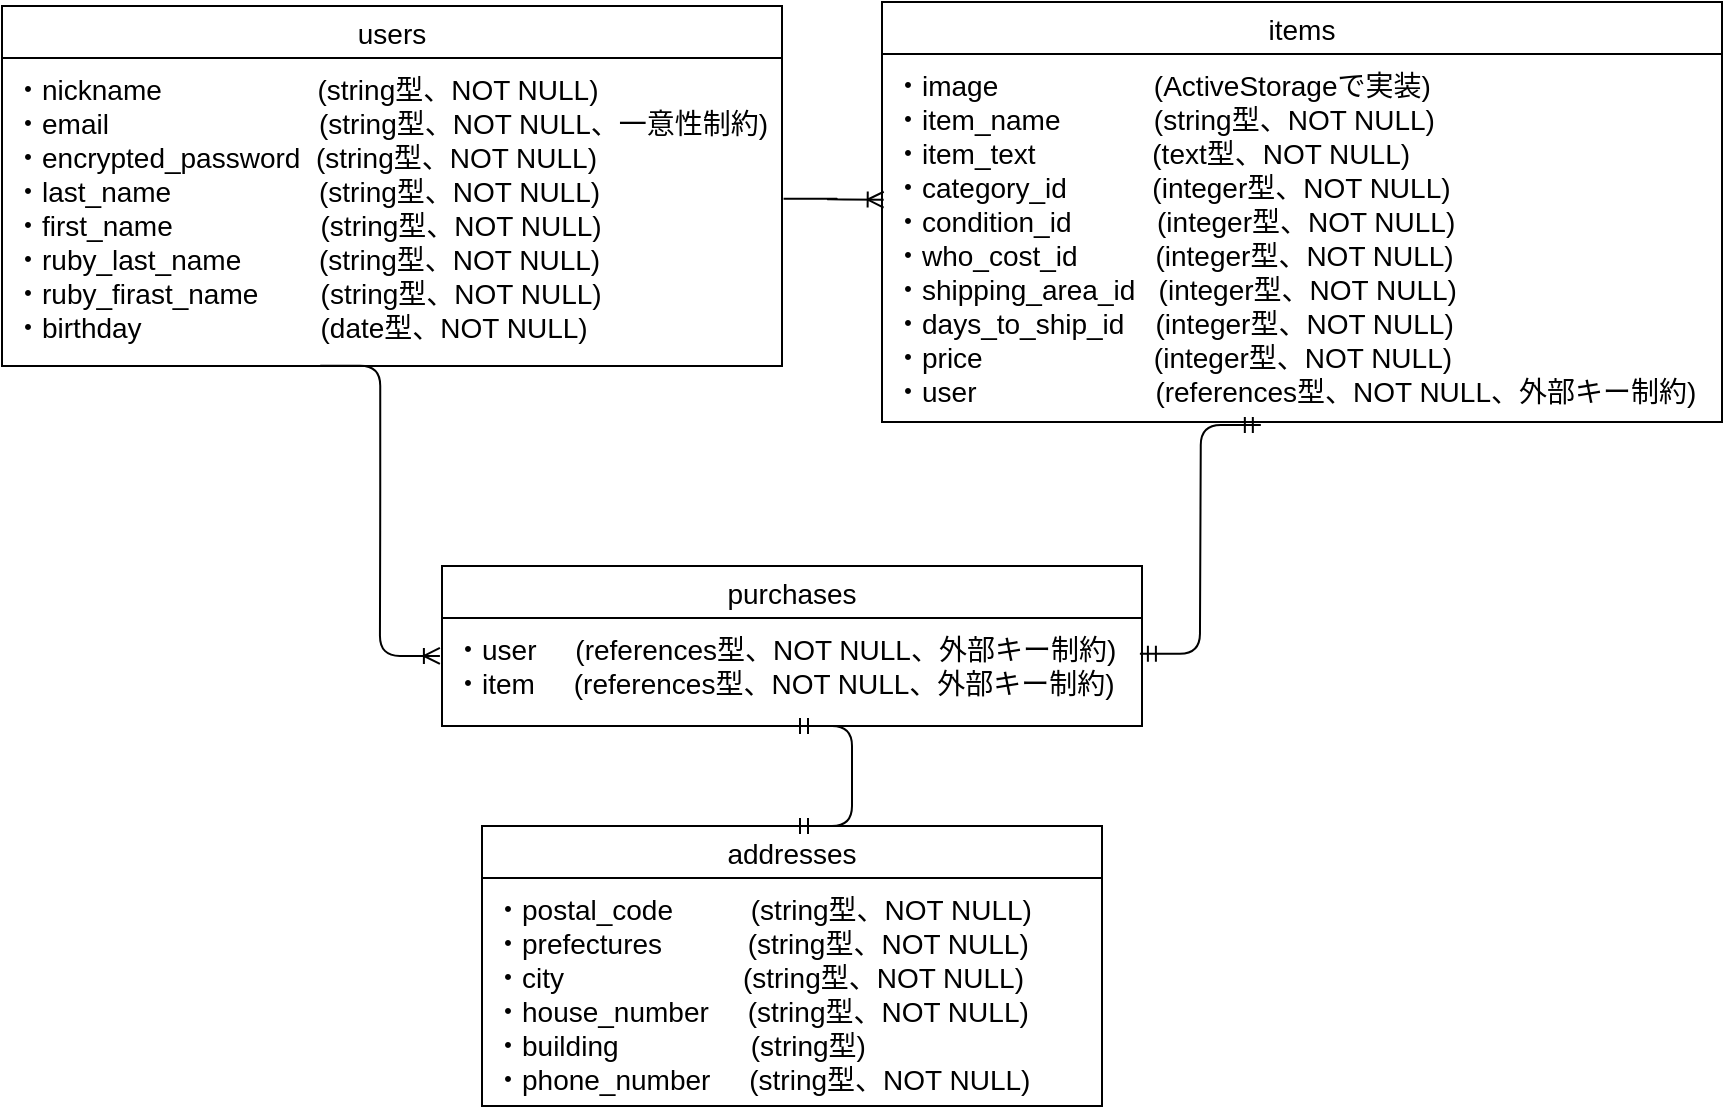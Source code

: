<mxfile>
    <diagram id="nFpDzKoS7L3YfPcbsrWe" name="ページ1">
        <mxGraphModel dx="879" dy="567" grid="1" gridSize="10" guides="1" tooltips="1" connect="1" arrows="1" fold="1" page="1" pageScale="1" pageWidth="1169" pageHeight="827" math="0" shadow="0">
            <root>
                <mxCell id="0"/>
                <mxCell id="1" parent="0"/>
                <mxCell id="2" value="users" style="swimlane;fontStyle=0;childLayout=stackLayout;horizontal=1;startSize=26;horizontalStack=0;resizeParent=1;resizeParentMax=0;resizeLast=0;collapsible=1;marginBottom=0;align=center;fontSize=14;" parent="1" vertex="1">
                    <mxGeometry x="160" y="120" width="390" height="180" as="geometry"/>
                </mxCell>
                <mxCell id="3" value="・nickname                    (string型、NOT NULL)&#10;・email                           (string型、NOT NULL、一意性制約)&#10;・encrypted_password  (string型、NOT NULL)&#10;・last_name                   (string型、NOT NULL)&#10;・first_name                   (string型、NOT NULL)&#10;・ruby_last_name          (string型、NOT NULL)&#10;・ruby_firast_name        (string型、NOT NULL)&#10;・birthday                       (date型、NOT NULL)" style="text;strokeColor=none;fillColor=none;spacingLeft=4;spacingRight=4;overflow=hidden;rotatable=0;points=[[0,0.5],[1,0.5]];portConstraint=eastwest;fontSize=14;spacingBottom=4;spacingTop=1;" parent="2" vertex="1">
                    <mxGeometry y="26" width="390" height="154" as="geometry"/>
                </mxCell>
                <mxCell id="49" value="items" style="swimlane;fontStyle=0;childLayout=stackLayout;horizontal=1;startSize=26;horizontalStack=0;resizeParent=1;resizeParentMax=0;resizeLast=0;collapsible=1;marginBottom=0;align=center;fontSize=14;" parent="1" vertex="1">
                    <mxGeometry x="600" y="118" width="420" height="210" as="geometry"/>
                </mxCell>
                <mxCell id="50" value="・image                    (ActiveStorageで実装)&#10;・item_name            (string型、NOT NULL)&#10;・item_text               (text型、NOT NULL)&#10;・category_id           (integer型、NOT NULL)&#10;・condition_id           (integer型、NOT NULL)&#10;・who_cost_id          (integer型、NOT NULL)&#10;・shipping_area_id   (integer型、NOT NULL)&#10;・days_to_ship_id    (integer型、NOT NULL)&#10;・price                      (integer型、NOT NULL)&#10;・user                       (references型、NOT NULL、外部キー制約)" style="text;strokeColor=none;fillColor=none;spacingLeft=4;spacingRight=4;overflow=hidden;rotatable=0;points=[[0,0.5],[1,0.5]];portConstraint=eastwest;fontSize=14;spacingBottom=4;spacingTop=1;" parent="49" vertex="1">
                    <mxGeometry y="26" width="420" height="184" as="geometry"/>
                </mxCell>
                <mxCell id="53" value="purchases" style="swimlane;fontStyle=0;childLayout=stackLayout;horizontal=1;startSize=26;horizontalStack=0;resizeParent=1;resizeParentMax=0;resizeLast=0;collapsible=1;marginBottom=0;align=center;fontSize=14;" parent="1" vertex="1">
                    <mxGeometry x="380" y="400" width="350" height="80" as="geometry"/>
                </mxCell>
                <mxCell id="54" value="・user     (references型、NOT NULL、外部キー制約)&#10;・item     (references型、NOT NULL、外部キー制約)" style="text;strokeColor=none;fillColor=none;spacingLeft=4;spacingRight=4;overflow=hidden;rotatable=0;points=[[0,0.5],[1,0.5]];portConstraint=eastwest;fontSize=14;spacingBottom=4;spacingTop=1;" parent="53" vertex="1">
                    <mxGeometry y="26" width="350" height="54" as="geometry"/>
                </mxCell>
                <mxCell id="62" value="" style="edgeStyle=entityRelationEdgeStyle;fontSize=12;html=1;endArrow=ERoneToMany;exitX=1.002;exitY=0.457;exitDx=0;exitDy=0;exitPerimeter=0;entryX=0.002;entryY=0.396;entryDx=0;entryDy=0;entryPerimeter=0;" parent="1" source="3" target="50" edge="1">
                    <mxGeometry width="100" height="100" relative="1" as="geometry">
                        <mxPoint x="440" y="218" as="sourcePoint"/>
                        <mxPoint x="570" y="360" as="targetPoint"/>
                    </mxGeometry>
                </mxCell>
                <mxCell id="63" value="" style="edgeStyle=entityRelationEdgeStyle;fontSize=12;html=1;endArrow=ERoneToMany;entryX=-0.003;entryY=0.351;entryDx=0;entryDy=0;entryPerimeter=0;exitX=0.408;exitY=0.999;exitDx=0;exitDy=0;exitPerimeter=0;" parent="1" source="3" target="54" edge="1">
                    <mxGeometry width="100" height="100" relative="1" as="geometry">
                        <mxPoint x="319" y="310" as="sourcePoint"/>
                        <mxPoint x="350" y="364" as="targetPoint"/>
                    </mxGeometry>
                </mxCell>
                <mxCell id="65" value="addresses" style="swimlane;fontStyle=0;childLayout=stackLayout;horizontal=1;startSize=26;horizontalStack=0;resizeParent=1;resizeParentMax=0;resizeLast=0;collapsible=1;marginBottom=0;align=center;fontSize=14;" parent="1" vertex="1">
                    <mxGeometry x="400" y="530" width="310" height="140" as="geometry">
                        <mxRectangle x="550" y="540" width="80" height="26" as="alternateBounds"/>
                    </mxGeometry>
                </mxCell>
                <mxCell id="66" value="・postal_code          (string型、NOT NULL)&#10;・prefectures           (string型、NOT NULL)&#10;・city                       (string型、NOT NULL)&#10;・house_number     (string型、NOT NULL)&#10;・building                 (string型)&#10;・phone_number     (string型、NOT NULL)&#10;&#10;" style="text;strokeColor=none;fillColor=none;spacingLeft=4;spacingRight=4;overflow=hidden;rotatable=0;points=[[0,0.5],[1,0.5]];portConstraint=eastwest;fontSize=14;spacingBottom=4;spacingTop=1;" parent="65" vertex="1">
                    <mxGeometry y="26" width="310" height="114" as="geometry"/>
                </mxCell>
                <mxCell id="67" value="" style="edgeStyle=entityRelationEdgeStyle;fontSize=12;html=1;endArrow=ERmandOne;startArrow=ERmandOne;entryX=0.5;entryY=0;entryDx=0;entryDy=0;" parent="1" target="65" edge="1">
                    <mxGeometry width="100" height="100" relative="1" as="geometry">
                        <mxPoint x="555" y="480" as="sourcePoint"/>
                        <mxPoint x="610" y="450" as="targetPoint"/>
                    </mxGeometry>
                </mxCell>
                <mxCell id="68" value="" style="edgeStyle=entityRelationEdgeStyle;fontSize=12;html=1;endArrow=ERmandOne;startArrow=ERmandOne;exitX=0.997;exitY=0.332;exitDx=0;exitDy=0;exitPerimeter=0;entryX=0.451;entryY=1.008;entryDx=0;entryDy=0;entryPerimeter=0;" parent="1" source="54" target="50" edge="1">
                    <mxGeometry width="100" height="100" relative="1" as="geometry">
                        <mxPoint x="510" y="550" as="sourcePoint"/>
                        <mxPoint x="739" y="327" as="targetPoint"/>
                    </mxGeometry>
                </mxCell>
            </root>
        </mxGraphModel>
    </diagram>
</mxfile>
